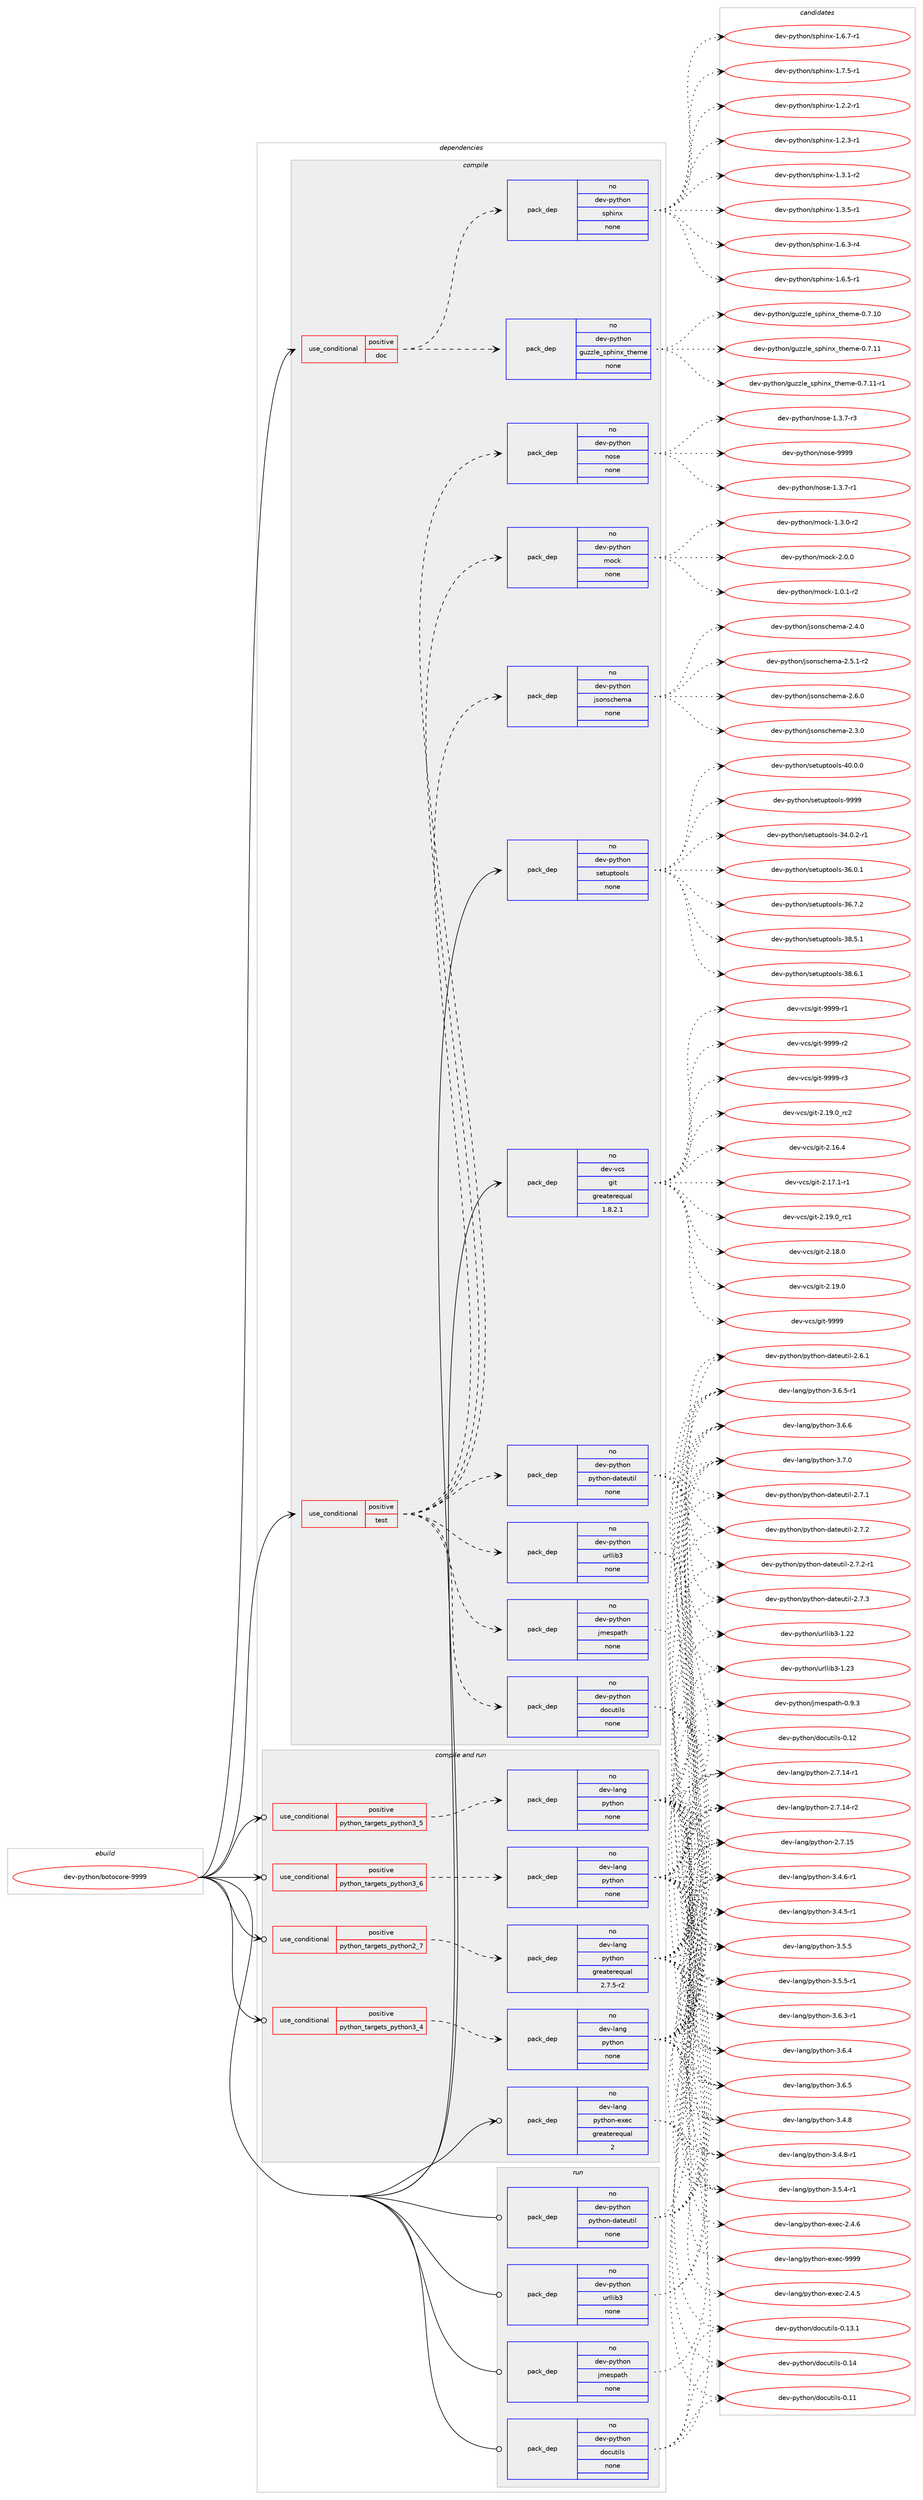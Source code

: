 digraph prolog {

# *************
# Graph options
# *************

newrank=true;
concentrate=true;
compound=true;
graph [rankdir=LR,fontname=Helvetica,fontsize=10,ranksep=1.5];#, ranksep=2.5, nodesep=0.2];
edge  [arrowhead=vee];
node  [fontname=Helvetica,fontsize=10];

# **********
# The ebuild
# **********

subgraph cluster_leftcol {
color=gray;
rank=same;
label=<<i>ebuild</i>>;
id [label="dev-python/botocore-9999", color=red, width=4, href="../dev-python/botocore-9999.svg"];
}

# ****************
# The dependencies
# ****************

subgraph cluster_midcol {
color=gray;
label=<<i>dependencies</i>>;
subgraph cluster_compile {
fillcolor="#eeeeee";
style=filled;
label=<<i>compile</i>>;
subgraph cond1097 {
dependency3742 [label=<<TABLE BORDER="0" CELLBORDER="1" CELLSPACING="0" CELLPADDING="4"><TR><TD ROWSPAN="3" CELLPADDING="10">use_conditional</TD></TR><TR><TD>positive</TD></TR><TR><TD>doc</TD></TR></TABLE>>, shape=none, color=red];
subgraph pack2547 {
dependency3743 [label=<<TABLE BORDER="0" CELLBORDER="1" CELLSPACING="0" CELLPADDING="4" WIDTH="220"><TR><TD ROWSPAN="6" CELLPADDING="30">pack_dep</TD></TR><TR><TD WIDTH="110">no</TD></TR><TR><TD>dev-python</TD></TR><TR><TD>guzzle_sphinx_theme</TD></TR><TR><TD>none</TD></TR><TR><TD></TD></TR></TABLE>>, shape=none, color=blue];
}
dependency3742:e -> dependency3743:w [weight=20,style="dashed",arrowhead="vee"];
subgraph pack2548 {
dependency3744 [label=<<TABLE BORDER="0" CELLBORDER="1" CELLSPACING="0" CELLPADDING="4" WIDTH="220"><TR><TD ROWSPAN="6" CELLPADDING="30">pack_dep</TD></TR><TR><TD WIDTH="110">no</TD></TR><TR><TD>dev-python</TD></TR><TR><TD>sphinx</TD></TR><TR><TD>none</TD></TR><TR><TD></TD></TR></TABLE>>, shape=none, color=blue];
}
dependency3742:e -> dependency3744:w [weight=20,style="dashed",arrowhead="vee"];
}
id:e -> dependency3742:w [weight=20,style="solid",arrowhead="vee"];
subgraph cond1098 {
dependency3745 [label=<<TABLE BORDER="0" CELLBORDER="1" CELLSPACING="0" CELLPADDING="4"><TR><TD ROWSPAN="3" CELLPADDING="10">use_conditional</TD></TR><TR><TD>positive</TD></TR><TR><TD>test</TD></TR></TABLE>>, shape=none, color=red];
subgraph pack2549 {
dependency3746 [label=<<TABLE BORDER="0" CELLBORDER="1" CELLSPACING="0" CELLPADDING="4" WIDTH="220"><TR><TD ROWSPAN="6" CELLPADDING="30">pack_dep</TD></TR><TR><TD WIDTH="110">no</TD></TR><TR><TD>dev-python</TD></TR><TR><TD>docutils</TD></TR><TR><TD>none</TD></TR><TR><TD></TD></TR></TABLE>>, shape=none, color=blue];
}
dependency3745:e -> dependency3746:w [weight=20,style="dashed",arrowhead="vee"];
subgraph pack2550 {
dependency3747 [label=<<TABLE BORDER="0" CELLBORDER="1" CELLSPACING="0" CELLPADDING="4" WIDTH="220"><TR><TD ROWSPAN="6" CELLPADDING="30">pack_dep</TD></TR><TR><TD WIDTH="110">no</TD></TR><TR><TD>dev-python</TD></TR><TR><TD>jmespath</TD></TR><TR><TD>none</TD></TR><TR><TD></TD></TR></TABLE>>, shape=none, color=blue];
}
dependency3745:e -> dependency3747:w [weight=20,style="dashed",arrowhead="vee"];
subgraph pack2551 {
dependency3748 [label=<<TABLE BORDER="0" CELLBORDER="1" CELLSPACING="0" CELLPADDING="4" WIDTH="220"><TR><TD ROWSPAN="6" CELLPADDING="30">pack_dep</TD></TR><TR><TD WIDTH="110">no</TD></TR><TR><TD>dev-python</TD></TR><TR><TD>python-dateutil</TD></TR><TR><TD>none</TD></TR><TR><TD></TD></TR></TABLE>>, shape=none, color=blue];
}
dependency3745:e -> dependency3748:w [weight=20,style="dashed",arrowhead="vee"];
subgraph pack2552 {
dependency3749 [label=<<TABLE BORDER="0" CELLBORDER="1" CELLSPACING="0" CELLPADDING="4" WIDTH="220"><TR><TD ROWSPAN="6" CELLPADDING="30">pack_dep</TD></TR><TR><TD WIDTH="110">no</TD></TR><TR><TD>dev-python</TD></TR><TR><TD>urllib3</TD></TR><TR><TD>none</TD></TR><TR><TD></TD></TR></TABLE>>, shape=none, color=blue];
}
dependency3745:e -> dependency3749:w [weight=20,style="dashed",arrowhead="vee"];
subgraph pack2553 {
dependency3750 [label=<<TABLE BORDER="0" CELLBORDER="1" CELLSPACING="0" CELLPADDING="4" WIDTH="220"><TR><TD ROWSPAN="6" CELLPADDING="30">pack_dep</TD></TR><TR><TD WIDTH="110">no</TD></TR><TR><TD>dev-python</TD></TR><TR><TD>mock</TD></TR><TR><TD>none</TD></TR><TR><TD></TD></TR></TABLE>>, shape=none, color=blue];
}
dependency3745:e -> dependency3750:w [weight=20,style="dashed",arrowhead="vee"];
subgraph pack2554 {
dependency3751 [label=<<TABLE BORDER="0" CELLBORDER="1" CELLSPACING="0" CELLPADDING="4" WIDTH="220"><TR><TD ROWSPAN="6" CELLPADDING="30">pack_dep</TD></TR><TR><TD WIDTH="110">no</TD></TR><TR><TD>dev-python</TD></TR><TR><TD>nose</TD></TR><TR><TD>none</TD></TR><TR><TD></TD></TR></TABLE>>, shape=none, color=blue];
}
dependency3745:e -> dependency3751:w [weight=20,style="dashed",arrowhead="vee"];
subgraph pack2555 {
dependency3752 [label=<<TABLE BORDER="0" CELLBORDER="1" CELLSPACING="0" CELLPADDING="4" WIDTH="220"><TR><TD ROWSPAN="6" CELLPADDING="30">pack_dep</TD></TR><TR><TD WIDTH="110">no</TD></TR><TR><TD>dev-python</TD></TR><TR><TD>jsonschema</TD></TR><TR><TD>none</TD></TR><TR><TD></TD></TR></TABLE>>, shape=none, color=blue];
}
dependency3745:e -> dependency3752:w [weight=20,style="dashed",arrowhead="vee"];
}
id:e -> dependency3745:w [weight=20,style="solid",arrowhead="vee"];
subgraph pack2556 {
dependency3753 [label=<<TABLE BORDER="0" CELLBORDER="1" CELLSPACING="0" CELLPADDING="4" WIDTH="220"><TR><TD ROWSPAN="6" CELLPADDING="30">pack_dep</TD></TR><TR><TD WIDTH="110">no</TD></TR><TR><TD>dev-python</TD></TR><TR><TD>setuptools</TD></TR><TR><TD>none</TD></TR><TR><TD></TD></TR></TABLE>>, shape=none, color=blue];
}
id:e -> dependency3753:w [weight=20,style="solid",arrowhead="vee"];
subgraph pack2557 {
dependency3754 [label=<<TABLE BORDER="0" CELLBORDER="1" CELLSPACING="0" CELLPADDING="4" WIDTH="220"><TR><TD ROWSPAN="6" CELLPADDING="30">pack_dep</TD></TR><TR><TD WIDTH="110">no</TD></TR><TR><TD>dev-vcs</TD></TR><TR><TD>git</TD></TR><TR><TD>greaterequal</TD></TR><TR><TD>1.8.2.1</TD></TR></TABLE>>, shape=none, color=blue];
}
id:e -> dependency3754:w [weight=20,style="solid",arrowhead="vee"];
}
subgraph cluster_compileandrun {
fillcolor="#eeeeee";
style=filled;
label=<<i>compile and run</i>>;
subgraph cond1099 {
dependency3755 [label=<<TABLE BORDER="0" CELLBORDER="1" CELLSPACING="0" CELLPADDING="4"><TR><TD ROWSPAN="3" CELLPADDING="10">use_conditional</TD></TR><TR><TD>positive</TD></TR><TR><TD>python_targets_python2_7</TD></TR></TABLE>>, shape=none, color=red];
subgraph pack2558 {
dependency3756 [label=<<TABLE BORDER="0" CELLBORDER="1" CELLSPACING="0" CELLPADDING="4" WIDTH="220"><TR><TD ROWSPAN="6" CELLPADDING="30">pack_dep</TD></TR><TR><TD WIDTH="110">no</TD></TR><TR><TD>dev-lang</TD></TR><TR><TD>python</TD></TR><TR><TD>greaterequal</TD></TR><TR><TD>2.7.5-r2</TD></TR></TABLE>>, shape=none, color=blue];
}
dependency3755:e -> dependency3756:w [weight=20,style="dashed",arrowhead="vee"];
}
id:e -> dependency3755:w [weight=20,style="solid",arrowhead="odotvee"];
subgraph cond1100 {
dependency3757 [label=<<TABLE BORDER="0" CELLBORDER="1" CELLSPACING="0" CELLPADDING="4"><TR><TD ROWSPAN="3" CELLPADDING="10">use_conditional</TD></TR><TR><TD>positive</TD></TR><TR><TD>python_targets_python3_4</TD></TR></TABLE>>, shape=none, color=red];
subgraph pack2559 {
dependency3758 [label=<<TABLE BORDER="0" CELLBORDER="1" CELLSPACING="0" CELLPADDING="4" WIDTH="220"><TR><TD ROWSPAN="6" CELLPADDING="30">pack_dep</TD></TR><TR><TD WIDTH="110">no</TD></TR><TR><TD>dev-lang</TD></TR><TR><TD>python</TD></TR><TR><TD>none</TD></TR><TR><TD></TD></TR></TABLE>>, shape=none, color=blue];
}
dependency3757:e -> dependency3758:w [weight=20,style="dashed",arrowhead="vee"];
}
id:e -> dependency3757:w [weight=20,style="solid",arrowhead="odotvee"];
subgraph cond1101 {
dependency3759 [label=<<TABLE BORDER="0" CELLBORDER="1" CELLSPACING="0" CELLPADDING="4"><TR><TD ROWSPAN="3" CELLPADDING="10">use_conditional</TD></TR><TR><TD>positive</TD></TR><TR><TD>python_targets_python3_5</TD></TR></TABLE>>, shape=none, color=red];
subgraph pack2560 {
dependency3760 [label=<<TABLE BORDER="0" CELLBORDER="1" CELLSPACING="0" CELLPADDING="4" WIDTH="220"><TR><TD ROWSPAN="6" CELLPADDING="30">pack_dep</TD></TR><TR><TD WIDTH="110">no</TD></TR><TR><TD>dev-lang</TD></TR><TR><TD>python</TD></TR><TR><TD>none</TD></TR><TR><TD></TD></TR></TABLE>>, shape=none, color=blue];
}
dependency3759:e -> dependency3760:w [weight=20,style="dashed",arrowhead="vee"];
}
id:e -> dependency3759:w [weight=20,style="solid",arrowhead="odotvee"];
subgraph cond1102 {
dependency3761 [label=<<TABLE BORDER="0" CELLBORDER="1" CELLSPACING="0" CELLPADDING="4"><TR><TD ROWSPAN="3" CELLPADDING="10">use_conditional</TD></TR><TR><TD>positive</TD></TR><TR><TD>python_targets_python3_6</TD></TR></TABLE>>, shape=none, color=red];
subgraph pack2561 {
dependency3762 [label=<<TABLE BORDER="0" CELLBORDER="1" CELLSPACING="0" CELLPADDING="4" WIDTH="220"><TR><TD ROWSPAN="6" CELLPADDING="30">pack_dep</TD></TR><TR><TD WIDTH="110">no</TD></TR><TR><TD>dev-lang</TD></TR><TR><TD>python</TD></TR><TR><TD>none</TD></TR><TR><TD></TD></TR></TABLE>>, shape=none, color=blue];
}
dependency3761:e -> dependency3762:w [weight=20,style="dashed",arrowhead="vee"];
}
id:e -> dependency3761:w [weight=20,style="solid",arrowhead="odotvee"];
subgraph pack2562 {
dependency3763 [label=<<TABLE BORDER="0" CELLBORDER="1" CELLSPACING="0" CELLPADDING="4" WIDTH="220"><TR><TD ROWSPAN="6" CELLPADDING="30">pack_dep</TD></TR><TR><TD WIDTH="110">no</TD></TR><TR><TD>dev-lang</TD></TR><TR><TD>python-exec</TD></TR><TR><TD>greaterequal</TD></TR><TR><TD>2</TD></TR></TABLE>>, shape=none, color=blue];
}
id:e -> dependency3763:w [weight=20,style="solid",arrowhead="odotvee"];
}
subgraph cluster_run {
fillcolor="#eeeeee";
style=filled;
label=<<i>run</i>>;
subgraph pack2563 {
dependency3764 [label=<<TABLE BORDER="0" CELLBORDER="1" CELLSPACING="0" CELLPADDING="4" WIDTH="220"><TR><TD ROWSPAN="6" CELLPADDING="30">pack_dep</TD></TR><TR><TD WIDTH="110">no</TD></TR><TR><TD>dev-python</TD></TR><TR><TD>docutils</TD></TR><TR><TD>none</TD></TR><TR><TD></TD></TR></TABLE>>, shape=none, color=blue];
}
id:e -> dependency3764:w [weight=20,style="solid",arrowhead="odot"];
subgraph pack2564 {
dependency3765 [label=<<TABLE BORDER="0" CELLBORDER="1" CELLSPACING="0" CELLPADDING="4" WIDTH="220"><TR><TD ROWSPAN="6" CELLPADDING="30">pack_dep</TD></TR><TR><TD WIDTH="110">no</TD></TR><TR><TD>dev-python</TD></TR><TR><TD>jmespath</TD></TR><TR><TD>none</TD></TR><TR><TD></TD></TR></TABLE>>, shape=none, color=blue];
}
id:e -> dependency3765:w [weight=20,style="solid",arrowhead="odot"];
subgraph pack2565 {
dependency3766 [label=<<TABLE BORDER="0" CELLBORDER="1" CELLSPACING="0" CELLPADDING="4" WIDTH="220"><TR><TD ROWSPAN="6" CELLPADDING="30">pack_dep</TD></TR><TR><TD WIDTH="110">no</TD></TR><TR><TD>dev-python</TD></TR><TR><TD>python-dateutil</TD></TR><TR><TD>none</TD></TR><TR><TD></TD></TR></TABLE>>, shape=none, color=blue];
}
id:e -> dependency3766:w [weight=20,style="solid",arrowhead="odot"];
subgraph pack2566 {
dependency3767 [label=<<TABLE BORDER="0" CELLBORDER="1" CELLSPACING="0" CELLPADDING="4" WIDTH="220"><TR><TD ROWSPAN="6" CELLPADDING="30">pack_dep</TD></TR><TR><TD WIDTH="110">no</TD></TR><TR><TD>dev-python</TD></TR><TR><TD>urllib3</TD></TR><TR><TD>none</TD></TR><TR><TD></TD></TR></TABLE>>, shape=none, color=blue];
}
id:e -> dependency3767:w [weight=20,style="solid",arrowhead="odot"];
}
}

# **************
# The candidates
# **************

subgraph cluster_choices {
rank=same;
color=gray;
label=<<i>candidates</i>>;

subgraph choice2547 {
color=black;
nodesep=1;
choice1001011184511212111610411111047103117122122108101951151121041051101209511610410110910145484655464948 [label="dev-python/guzzle_sphinx_theme-0.7.10", color=red, width=4,href="../dev-python/guzzle_sphinx_theme-0.7.10.svg"];
choice1001011184511212111610411111047103117122122108101951151121041051101209511610410110910145484655464949 [label="dev-python/guzzle_sphinx_theme-0.7.11", color=red, width=4,href="../dev-python/guzzle_sphinx_theme-0.7.11.svg"];
choice10010111845112121116104111110471031171221221081019511511210410511012095116104101109101454846554649494511449 [label="dev-python/guzzle_sphinx_theme-0.7.11-r1", color=red, width=4,href="../dev-python/guzzle_sphinx_theme-0.7.11-r1.svg"];
dependency3743:e -> choice1001011184511212111610411111047103117122122108101951151121041051101209511610410110910145484655464948:w [style=dotted,weight="100"];
dependency3743:e -> choice1001011184511212111610411111047103117122122108101951151121041051101209511610410110910145484655464949:w [style=dotted,weight="100"];
dependency3743:e -> choice10010111845112121116104111110471031171221221081019511511210410511012095116104101109101454846554649494511449:w [style=dotted,weight="100"];
}
subgraph choice2548 {
color=black;
nodesep=1;
choice10010111845112121116104111110471151121041051101204549465046504511449 [label="dev-python/sphinx-1.2.2-r1", color=red, width=4,href="../dev-python/sphinx-1.2.2-r1.svg"];
choice10010111845112121116104111110471151121041051101204549465046514511449 [label="dev-python/sphinx-1.2.3-r1", color=red, width=4,href="../dev-python/sphinx-1.2.3-r1.svg"];
choice10010111845112121116104111110471151121041051101204549465146494511450 [label="dev-python/sphinx-1.3.1-r2", color=red, width=4,href="../dev-python/sphinx-1.3.1-r2.svg"];
choice10010111845112121116104111110471151121041051101204549465146534511449 [label="dev-python/sphinx-1.3.5-r1", color=red, width=4,href="../dev-python/sphinx-1.3.5-r1.svg"];
choice10010111845112121116104111110471151121041051101204549465446514511452 [label="dev-python/sphinx-1.6.3-r4", color=red, width=4,href="../dev-python/sphinx-1.6.3-r4.svg"];
choice10010111845112121116104111110471151121041051101204549465446534511449 [label="dev-python/sphinx-1.6.5-r1", color=red, width=4,href="../dev-python/sphinx-1.6.5-r1.svg"];
choice10010111845112121116104111110471151121041051101204549465446554511449 [label="dev-python/sphinx-1.6.7-r1", color=red, width=4,href="../dev-python/sphinx-1.6.7-r1.svg"];
choice10010111845112121116104111110471151121041051101204549465546534511449 [label="dev-python/sphinx-1.7.5-r1", color=red, width=4,href="../dev-python/sphinx-1.7.5-r1.svg"];
dependency3744:e -> choice10010111845112121116104111110471151121041051101204549465046504511449:w [style=dotted,weight="100"];
dependency3744:e -> choice10010111845112121116104111110471151121041051101204549465046514511449:w [style=dotted,weight="100"];
dependency3744:e -> choice10010111845112121116104111110471151121041051101204549465146494511450:w [style=dotted,weight="100"];
dependency3744:e -> choice10010111845112121116104111110471151121041051101204549465146534511449:w [style=dotted,weight="100"];
dependency3744:e -> choice10010111845112121116104111110471151121041051101204549465446514511452:w [style=dotted,weight="100"];
dependency3744:e -> choice10010111845112121116104111110471151121041051101204549465446534511449:w [style=dotted,weight="100"];
dependency3744:e -> choice10010111845112121116104111110471151121041051101204549465446554511449:w [style=dotted,weight="100"];
dependency3744:e -> choice10010111845112121116104111110471151121041051101204549465546534511449:w [style=dotted,weight="100"];
}
subgraph choice2549 {
color=black;
nodesep=1;
choice1001011184511212111610411111047100111991171161051081154548464949 [label="dev-python/docutils-0.11", color=red, width=4,href="../dev-python/docutils-0.11.svg"];
choice1001011184511212111610411111047100111991171161051081154548464950 [label="dev-python/docutils-0.12", color=red, width=4,href="../dev-python/docutils-0.12.svg"];
choice10010111845112121116104111110471001119911711610510811545484649514649 [label="dev-python/docutils-0.13.1", color=red, width=4,href="../dev-python/docutils-0.13.1.svg"];
choice1001011184511212111610411111047100111991171161051081154548464952 [label="dev-python/docutils-0.14", color=red, width=4,href="../dev-python/docutils-0.14.svg"];
dependency3746:e -> choice1001011184511212111610411111047100111991171161051081154548464949:w [style=dotted,weight="100"];
dependency3746:e -> choice1001011184511212111610411111047100111991171161051081154548464950:w [style=dotted,weight="100"];
dependency3746:e -> choice10010111845112121116104111110471001119911711610510811545484649514649:w [style=dotted,weight="100"];
dependency3746:e -> choice1001011184511212111610411111047100111991171161051081154548464952:w [style=dotted,weight="100"];
}
subgraph choice2550 {
color=black;
nodesep=1;
choice100101118451121211161041111104710610910111511297116104454846574651 [label="dev-python/jmespath-0.9.3", color=red, width=4,href="../dev-python/jmespath-0.9.3.svg"];
dependency3747:e -> choice100101118451121211161041111104710610910111511297116104454846574651:w [style=dotted,weight="100"];
}
subgraph choice2551 {
color=black;
nodesep=1;
choice10010111845112121116104111110471121211161041111104510097116101117116105108455046544649 [label="dev-python/python-dateutil-2.6.1", color=red, width=4,href="../dev-python/python-dateutil-2.6.1.svg"];
choice10010111845112121116104111110471121211161041111104510097116101117116105108455046554649 [label="dev-python/python-dateutil-2.7.1", color=red, width=4,href="../dev-python/python-dateutil-2.7.1.svg"];
choice10010111845112121116104111110471121211161041111104510097116101117116105108455046554650 [label="dev-python/python-dateutil-2.7.2", color=red, width=4,href="../dev-python/python-dateutil-2.7.2.svg"];
choice100101118451121211161041111104711212111610411111045100971161011171161051084550465546504511449 [label="dev-python/python-dateutil-2.7.2-r1", color=red, width=4,href="../dev-python/python-dateutil-2.7.2-r1.svg"];
choice10010111845112121116104111110471121211161041111104510097116101117116105108455046554651 [label="dev-python/python-dateutil-2.7.3", color=red, width=4,href="../dev-python/python-dateutil-2.7.3.svg"];
dependency3748:e -> choice10010111845112121116104111110471121211161041111104510097116101117116105108455046544649:w [style=dotted,weight="100"];
dependency3748:e -> choice10010111845112121116104111110471121211161041111104510097116101117116105108455046554649:w [style=dotted,weight="100"];
dependency3748:e -> choice10010111845112121116104111110471121211161041111104510097116101117116105108455046554650:w [style=dotted,weight="100"];
dependency3748:e -> choice100101118451121211161041111104711212111610411111045100971161011171161051084550465546504511449:w [style=dotted,weight="100"];
dependency3748:e -> choice10010111845112121116104111110471121211161041111104510097116101117116105108455046554651:w [style=dotted,weight="100"];
}
subgraph choice2552 {
color=black;
nodesep=1;
choice100101118451121211161041111104711711410810810598514549465050 [label="dev-python/urllib3-1.22", color=red, width=4,href="../dev-python/urllib3-1.22.svg"];
choice100101118451121211161041111104711711410810810598514549465051 [label="dev-python/urllib3-1.23", color=red, width=4,href="../dev-python/urllib3-1.23.svg"];
dependency3749:e -> choice100101118451121211161041111104711711410810810598514549465050:w [style=dotted,weight="100"];
dependency3749:e -> choice100101118451121211161041111104711711410810810598514549465051:w [style=dotted,weight="100"];
}
subgraph choice2553 {
color=black;
nodesep=1;
choice1001011184511212111610411111047109111991074549464846494511450 [label="dev-python/mock-1.0.1-r2", color=red, width=4,href="../dev-python/mock-1.0.1-r2.svg"];
choice1001011184511212111610411111047109111991074549465146484511450 [label="dev-python/mock-1.3.0-r2", color=red, width=4,href="../dev-python/mock-1.3.0-r2.svg"];
choice100101118451121211161041111104710911199107455046484648 [label="dev-python/mock-2.0.0", color=red, width=4,href="../dev-python/mock-2.0.0.svg"];
dependency3750:e -> choice1001011184511212111610411111047109111991074549464846494511450:w [style=dotted,weight="100"];
dependency3750:e -> choice1001011184511212111610411111047109111991074549465146484511450:w [style=dotted,weight="100"];
dependency3750:e -> choice100101118451121211161041111104710911199107455046484648:w [style=dotted,weight="100"];
}
subgraph choice2554 {
color=black;
nodesep=1;
choice10010111845112121116104111110471101111151014549465146554511449 [label="dev-python/nose-1.3.7-r1", color=red, width=4,href="../dev-python/nose-1.3.7-r1.svg"];
choice10010111845112121116104111110471101111151014549465146554511451 [label="dev-python/nose-1.3.7-r3", color=red, width=4,href="../dev-python/nose-1.3.7-r3.svg"];
choice10010111845112121116104111110471101111151014557575757 [label="dev-python/nose-9999", color=red, width=4,href="../dev-python/nose-9999.svg"];
dependency3751:e -> choice10010111845112121116104111110471101111151014549465146554511449:w [style=dotted,weight="100"];
dependency3751:e -> choice10010111845112121116104111110471101111151014549465146554511451:w [style=dotted,weight="100"];
dependency3751:e -> choice10010111845112121116104111110471101111151014557575757:w [style=dotted,weight="100"];
}
subgraph choice2555 {
color=black;
nodesep=1;
choice10010111845112121116104111110471061151111101159910410110997455046514648 [label="dev-python/jsonschema-2.3.0", color=red, width=4,href="../dev-python/jsonschema-2.3.0.svg"];
choice10010111845112121116104111110471061151111101159910410110997455046524648 [label="dev-python/jsonschema-2.4.0", color=red, width=4,href="../dev-python/jsonschema-2.4.0.svg"];
choice100101118451121211161041111104710611511111011599104101109974550465346494511450 [label="dev-python/jsonschema-2.5.1-r2", color=red, width=4,href="../dev-python/jsonschema-2.5.1-r2.svg"];
choice10010111845112121116104111110471061151111101159910410110997455046544648 [label="dev-python/jsonschema-2.6.0", color=red, width=4,href="../dev-python/jsonschema-2.6.0.svg"];
dependency3752:e -> choice10010111845112121116104111110471061151111101159910410110997455046514648:w [style=dotted,weight="100"];
dependency3752:e -> choice10010111845112121116104111110471061151111101159910410110997455046524648:w [style=dotted,weight="100"];
dependency3752:e -> choice100101118451121211161041111104710611511111011599104101109974550465346494511450:w [style=dotted,weight="100"];
dependency3752:e -> choice10010111845112121116104111110471061151111101159910410110997455046544648:w [style=dotted,weight="100"];
}
subgraph choice2556 {
color=black;
nodesep=1;
choice1001011184511212111610411111047115101116117112116111111108115455152464846504511449 [label="dev-python/setuptools-34.0.2-r1", color=red, width=4,href="../dev-python/setuptools-34.0.2-r1.svg"];
choice100101118451121211161041111104711510111611711211611111110811545515446484649 [label="dev-python/setuptools-36.0.1", color=red, width=4,href="../dev-python/setuptools-36.0.1.svg"];
choice100101118451121211161041111104711510111611711211611111110811545515446554650 [label="dev-python/setuptools-36.7.2", color=red, width=4,href="../dev-python/setuptools-36.7.2.svg"];
choice100101118451121211161041111104711510111611711211611111110811545515646534649 [label="dev-python/setuptools-38.5.1", color=red, width=4,href="../dev-python/setuptools-38.5.1.svg"];
choice100101118451121211161041111104711510111611711211611111110811545515646544649 [label="dev-python/setuptools-38.6.1", color=red, width=4,href="../dev-python/setuptools-38.6.1.svg"];
choice100101118451121211161041111104711510111611711211611111110811545524846484648 [label="dev-python/setuptools-40.0.0", color=red, width=4,href="../dev-python/setuptools-40.0.0.svg"];
choice10010111845112121116104111110471151011161171121161111111081154557575757 [label="dev-python/setuptools-9999", color=red, width=4,href="../dev-python/setuptools-9999.svg"];
dependency3753:e -> choice1001011184511212111610411111047115101116117112116111111108115455152464846504511449:w [style=dotted,weight="100"];
dependency3753:e -> choice100101118451121211161041111104711510111611711211611111110811545515446484649:w [style=dotted,weight="100"];
dependency3753:e -> choice100101118451121211161041111104711510111611711211611111110811545515446554650:w [style=dotted,weight="100"];
dependency3753:e -> choice100101118451121211161041111104711510111611711211611111110811545515646534649:w [style=dotted,weight="100"];
dependency3753:e -> choice100101118451121211161041111104711510111611711211611111110811545515646544649:w [style=dotted,weight="100"];
dependency3753:e -> choice100101118451121211161041111104711510111611711211611111110811545524846484648:w [style=dotted,weight="100"];
dependency3753:e -> choice10010111845112121116104111110471151011161171121161111111081154557575757:w [style=dotted,weight="100"];
}
subgraph choice2557 {
color=black;
nodesep=1;
choice100101118451189911547103105116455046495546494511449 [label="dev-vcs/git-2.17.1-r1", color=red, width=4,href="../dev-vcs/git-2.17.1-r1.svg"];
choice10010111845118991154710310511645504649574648951149949 [label="dev-vcs/git-2.19.0_rc1", color=red, width=4,href="../dev-vcs/git-2.19.0_rc1.svg"];
choice10010111845118991154710310511645504649574648951149950 [label="dev-vcs/git-2.19.0_rc2", color=red, width=4,href="../dev-vcs/git-2.19.0_rc2.svg"];
choice10010111845118991154710310511645504649544652 [label="dev-vcs/git-2.16.4", color=red, width=4,href="../dev-vcs/git-2.16.4.svg"];
choice10010111845118991154710310511645504649564648 [label="dev-vcs/git-2.18.0", color=red, width=4,href="../dev-vcs/git-2.18.0.svg"];
choice10010111845118991154710310511645504649574648 [label="dev-vcs/git-2.19.0", color=red, width=4,href="../dev-vcs/git-2.19.0.svg"];
choice1001011184511899115471031051164557575757 [label="dev-vcs/git-9999", color=red, width=4,href="../dev-vcs/git-9999.svg"];
choice10010111845118991154710310511645575757574511449 [label="dev-vcs/git-9999-r1", color=red, width=4,href="../dev-vcs/git-9999-r1.svg"];
choice10010111845118991154710310511645575757574511450 [label="dev-vcs/git-9999-r2", color=red, width=4,href="../dev-vcs/git-9999-r2.svg"];
choice10010111845118991154710310511645575757574511451 [label="dev-vcs/git-9999-r3", color=red, width=4,href="../dev-vcs/git-9999-r3.svg"];
dependency3754:e -> choice100101118451189911547103105116455046495546494511449:w [style=dotted,weight="100"];
dependency3754:e -> choice10010111845118991154710310511645504649574648951149949:w [style=dotted,weight="100"];
dependency3754:e -> choice10010111845118991154710310511645504649574648951149950:w [style=dotted,weight="100"];
dependency3754:e -> choice10010111845118991154710310511645504649544652:w [style=dotted,weight="100"];
dependency3754:e -> choice10010111845118991154710310511645504649564648:w [style=dotted,weight="100"];
dependency3754:e -> choice10010111845118991154710310511645504649574648:w [style=dotted,weight="100"];
dependency3754:e -> choice1001011184511899115471031051164557575757:w [style=dotted,weight="100"];
dependency3754:e -> choice10010111845118991154710310511645575757574511449:w [style=dotted,weight="100"];
dependency3754:e -> choice10010111845118991154710310511645575757574511450:w [style=dotted,weight="100"];
dependency3754:e -> choice10010111845118991154710310511645575757574511451:w [style=dotted,weight="100"];
}
subgraph choice2558 {
color=black;
nodesep=1;
choice100101118451089711010347112121116104111110455046554649524511449 [label="dev-lang/python-2.7.14-r1", color=red, width=4,href="../dev-lang/python-2.7.14-r1.svg"];
choice100101118451089711010347112121116104111110455046554649524511450 [label="dev-lang/python-2.7.14-r2", color=red, width=4,href="../dev-lang/python-2.7.14-r2.svg"];
choice10010111845108971101034711212111610411111045504655464953 [label="dev-lang/python-2.7.15", color=red, width=4,href="../dev-lang/python-2.7.15.svg"];
choice1001011184510897110103471121211161041111104551465246534511449 [label="dev-lang/python-3.4.5-r1", color=red, width=4,href="../dev-lang/python-3.4.5-r1.svg"];
choice1001011184510897110103471121211161041111104551465246544511449 [label="dev-lang/python-3.4.6-r1", color=red, width=4,href="../dev-lang/python-3.4.6-r1.svg"];
choice100101118451089711010347112121116104111110455146524656 [label="dev-lang/python-3.4.8", color=red, width=4,href="../dev-lang/python-3.4.8.svg"];
choice1001011184510897110103471121211161041111104551465246564511449 [label="dev-lang/python-3.4.8-r1", color=red, width=4,href="../dev-lang/python-3.4.8-r1.svg"];
choice1001011184510897110103471121211161041111104551465346524511449 [label="dev-lang/python-3.5.4-r1", color=red, width=4,href="../dev-lang/python-3.5.4-r1.svg"];
choice100101118451089711010347112121116104111110455146534653 [label="dev-lang/python-3.5.5", color=red, width=4,href="../dev-lang/python-3.5.5.svg"];
choice1001011184510897110103471121211161041111104551465346534511449 [label="dev-lang/python-3.5.5-r1", color=red, width=4,href="../dev-lang/python-3.5.5-r1.svg"];
choice1001011184510897110103471121211161041111104551465446514511449 [label="dev-lang/python-3.6.3-r1", color=red, width=4,href="../dev-lang/python-3.6.3-r1.svg"];
choice100101118451089711010347112121116104111110455146544652 [label="dev-lang/python-3.6.4", color=red, width=4,href="../dev-lang/python-3.6.4.svg"];
choice100101118451089711010347112121116104111110455146544653 [label="dev-lang/python-3.6.5", color=red, width=4,href="../dev-lang/python-3.6.5.svg"];
choice1001011184510897110103471121211161041111104551465446534511449 [label="dev-lang/python-3.6.5-r1", color=red, width=4,href="../dev-lang/python-3.6.5-r1.svg"];
choice100101118451089711010347112121116104111110455146544654 [label="dev-lang/python-3.6.6", color=red, width=4,href="../dev-lang/python-3.6.6.svg"];
choice100101118451089711010347112121116104111110455146554648 [label="dev-lang/python-3.7.0", color=red, width=4,href="../dev-lang/python-3.7.0.svg"];
dependency3756:e -> choice100101118451089711010347112121116104111110455046554649524511449:w [style=dotted,weight="100"];
dependency3756:e -> choice100101118451089711010347112121116104111110455046554649524511450:w [style=dotted,weight="100"];
dependency3756:e -> choice10010111845108971101034711212111610411111045504655464953:w [style=dotted,weight="100"];
dependency3756:e -> choice1001011184510897110103471121211161041111104551465246534511449:w [style=dotted,weight="100"];
dependency3756:e -> choice1001011184510897110103471121211161041111104551465246544511449:w [style=dotted,weight="100"];
dependency3756:e -> choice100101118451089711010347112121116104111110455146524656:w [style=dotted,weight="100"];
dependency3756:e -> choice1001011184510897110103471121211161041111104551465246564511449:w [style=dotted,weight="100"];
dependency3756:e -> choice1001011184510897110103471121211161041111104551465346524511449:w [style=dotted,weight="100"];
dependency3756:e -> choice100101118451089711010347112121116104111110455146534653:w [style=dotted,weight="100"];
dependency3756:e -> choice1001011184510897110103471121211161041111104551465346534511449:w [style=dotted,weight="100"];
dependency3756:e -> choice1001011184510897110103471121211161041111104551465446514511449:w [style=dotted,weight="100"];
dependency3756:e -> choice100101118451089711010347112121116104111110455146544652:w [style=dotted,weight="100"];
dependency3756:e -> choice100101118451089711010347112121116104111110455146544653:w [style=dotted,weight="100"];
dependency3756:e -> choice1001011184510897110103471121211161041111104551465446534511449:w [style=dotted,weight="100"];
dependency3756:e -> choice100101118451089711010347112121116104111110455146544654:w [style=dotted,weight="100"];
dependency3756:e -> choice100101118451089711010347112121116104111110455146554648:w [style=dotted,weight="100"];
}
subgraph choice2559 {
color=black;
nodesep=1;
choice100101118451089711010347112121116104111110455046554649524511449 [label="dev-lang/python-2.7.14-r1", color=red, width=4,href="../dev-lang/python-2.7.14-r1.svg"];
choice100101118451089711010347112121116104111110455046554649524511450 [label="dev-lang/python-2.7.14-r2", color=red, width=4,href="../dev-lang/python-2.7.14-r2.svg"];
choice10010111845108971101034711212111610411111045504655464953 [label="dev-lang/python-2.7.15", color=red, width=4,href="../dev-lang/python-2.7.15.svg"];
choice1001011184510897110103471121211161041111104551465246534511449 [label="dev-lang/python-3.4.5-r1", color=red, width=4,href="../dev-lang/python-3.4.5-r1.svg"];
choice1001011184510897110103471121211161041111104551465246544511449 [label="dev-lang/python-3.4.6-r1", color=red, width=4,href="../dev-lang/python-3.4.6-r1.svg"];
choice100101118451089711010347112121116104111110455146524656 [label="dev-lang/python-3.4.8", color=red, width=4,href="../dev-lang/python-3.4.8.svg"];
choice1001011184510897110103471121211161041111104551465246564511449 [label="dev-lang/python-3.4.8-r1", color=red, width=4,href="../dev-lang/python-3.4.8-r1.svg"];
choice1001011184510897110103471121211161041111104551465346524511449 [label="dev-lang/python-3.5.4-r1", color=red, width=4,href="../dev-lang/python-3.5.4-r1.svg"];
choice100101118451089711010347112121116104111110455146534653 [label="dev-lang/python-3.5.5", color=red, width=4,href="../dev-lang/python-3.5.5.svg"];
choice1001011184510897110103471121211161041111104551465346534511449 [label="dev-lang/python-3.5.5-r1", color=red, width=4,href="../dev-lang/python-3.5.5-r1.svg"];
choice1001011184510897110103471121211161041111104551465446514511449 [label="dev-lang/python-3.6.3-r1", color=red, width=4,href="../dev-lang/python-3.6.3-r1.svg"];
choice100101118451089711010347112121116104111110455146544652 [label="dev-lang/python-3.6.4", color=red, width=4,href="../dev-lang/python-3.6.4.svg"];
choice100101118451089711010347112121116104111110455146544653 [label="dev-lang/python-3.6.5", color=red, width=4,href="../dev-lang/python-3.6.5.svg"];
choice1001011184510897110103471121211161041111104551465446534511449 [label="dev-lang/python-3.6.5-r1", color=red, width=4,href="../dev-lang/python-3.6.5-r1.svg"];
choice100101118451089711010347112121116104111110455146544654 [label="dev-lang/python-3.6.6", color=red, width=4,href="../dev-lang/python-3.6.6.svg"];
choice100101118451089711010347112121116104111110455146554648 [label="dev-lang/python-3.7.0", color=red, width=4,href="../dev-lang/python-3.7.0.svg"];
dependency3758:e -> choice100101118451089711010347112121116104111110455046554649524511449:w [style=dotted,weight="100"];
dependency3758:e -> choice100101118451089711010347112121116104111110455046554649524511450:w [style=dotted,weight="100"];
dependency3758:e -> choice10010111845108971101034711212111610411111045504655464953:w [style=dotted,weight="100"];
dependency3758:e -> choice1001011184510897110103471121211161041111104551465246534511449:w [style=dotted,weight="100"];
dependency3758:e -> choice1001011184510897110103471121211161041111104551465246544511449:w [style=dotted,weight="100"];
dependency3758:e -> choice100101118451089711010347112121116104111110455146524656:w [style=dotted,weight="100"];
dependency3758:e -> choice1001011184510897110103471121211161041111104551465246564511449:w [style=dotted,weight="100"];
dependency3758:e -> choice1001011184510897110103471121211161041111104551465346524511449:w [style=dotted,weight="100"];
dependency3758:e -> choice100101118451089711010347112121116104111110455146534653:w [style=dotted,weight="100"];
dependency3758:e -> choice1001011184510897110103471121211161041111104551465346534511449:w [style=dotted,weight="100"];
dependency3758:e -> choice1001011184510897110103471121211161041111104551465446514511449:w [style=dotted,weight="100"];
dependency3758:e -> choice100101118451089711010347112121116104111110455146544652:w [style=dotted,weight="100"];
dependency3758:e -> choice100101118451089711010347112121116104111110455146544653:w [style=dotted,weight="100"];
dependency3758:e -> choice1001011184510897110103471121211161041111104551465446534511449:w [style=dotted,weight="100"];
dependency3758:e -> choice100101118451089711010347112121116104111110455146544654:w [style=dotted,weight="100"];
dependency3758:e -> choice100101118451089711010347112121116104111110455146554648:w [style=dotted,weight="100"];
}
subgraph choice2560 {
color=black;
nodesep=1;
choice100101118451089711010347112121116104111110455046554649524511449 [label="dev-lang/python-2.7.14-r1", color=red, width=4,href="../dev-lang/python-2.7.14-r1.svg"];
choice100101118451089711010347112121116104111110455046554649524511450 [label="dev-lang/python-2.7.14-r2", color=red, width=4,href="../dev-lang/python-2.7.14-r2.svg"];
choice10010111845108971101034711212111610411111045504655464953 [label="dev-lang/python-2.7.15", color=red, width=4,href="../dev-lang/python-2.7.15.svg"];
choice1001011184510897110103471121211161041111104551465246534511449 [label="dev-lang/python-3.4.5-r1", color=red, width=4,href="../dev-lang/python-3.4.5-r1.svg"];
choice1001011184510897110103471121211161041111104551465246544511449 [label="dev-lang/python-3.4.6-r1", color=red, width=4,href="../dev-lang/python-3.4.6-r1.svg"];
choice100101118451089711010347112121116104111110455146524656 [label="dev-lang/python-3.4.8", color=red, width=4,href="../dev-lang/python-3.4.8.svg"];
choice1001011184510897110103471121211161041111104551465246564511449 [label="dev-lang/python-3.4.8-r1", color=red, width=4,href="../dev-lang/python-3.4.8-r1.svg"];
choice1001011184510897110103471121211161041111104551465346524511449 [label="dev-lang/python-3.5.4-r1", color=red, width=4,href="../dev-lang/python-3.5.4-r1.svg"];
choice100101118451089711010347112121116104111110455146534653 [label="dev-lang/python-3.5.5", color=red, width=4,href="../dev-lang/python-3.5.5.svg"];
choice1001011184510897110103471121211161041111104551465346534511449 [label="dev-lang/python-3.5.5-r1", color=red, width=4,href="../dev-lang/python-3.5.5-r1.svg"];
choice1001011184510897110103471121211161041111104551465446514511449 [label="dev-lang/python-3.6.3-r1", color=red, width=4,href="../dev-lang/python-3.6.3-r1.svg"];
choice100101118451089711010347112121116104111110455146544652 [label="dev-lang/python-3.6.4", color=red, width=4,href="../dev-lang/python-3.6.4.svg"];
choice100101118451089711010347112121116104111110455146544653 [label="dev-lang/python-3.6.5", color=red, width=4,href="../dev-lang/python-3.6.5.svg"];
choice1001011184510897110103471121211161041111104551465446534511449 [label="dev-lang/python-3.6.5-r1", color=red, width=4,href="../dev-lang/python-3.6.5-r1.svg"];
choice100101118451089711010347112121116104111110455146544654 [label="dev-lang/python-3.6.6", color=red, width=4,href="../dev-lang/python-3.6.6.svg"];
choice100101118451089711010347112121116104111110455146554648 [label="dev-lang/python-3.7.0", color=red, width=4,href="../dev-lang/python-3.7.0.svg"];
dependency3760:e -> choice100101118451089711010347112121116104111110455046554649524511449:w [style=dotted,weight="100"];
dependency3760:e -> choice100101118451089711010347112121116104111110455046554649524511450:w [style=dotted,weight="100"];
dependency3760:e -> choice10010111845108971101034711212111610411111045504655464953:w [style=dotted,weight="100"];
dependency3760:e -> choice1001011184510897110103471121211161041111104551465246534511449:w [style=dotted,weight="100"];
dependency3760:e -> choice1001011184510897110103471121211161041111104551465246544511449:w [style=dotted,weight="100"];
dependency3760:e -> choice100101118451089711010347112121116104111110455146524656:w [style=dotted,weight="100"];
dependency3760:e -> choice1001011184510897110103471121211161041111104551465246564511449:w [style=dotted,weight="100"];
dependency3760:e -> choice1001011184510897110103471121211161041111104551465346524511449:w [style=dotted,weight="100"];
dependency3760:e -> choice100101118451089711010347112121116104111110455146534653:w [style=dotted,weight="100"];
dependency3760:e -> choice1001011184510897110103471121211161041111104551465346534511449:w [style=dotted,weight="100"];
dependency3760:e -> choice1001011184510897110103471121211161041111104551465446514511449:w [style=dotted,weight="100"];
dependency3760:e -> choice100101118451089711010347112121116104111110455146544652:w [style=dotted,weight="100"];
dependency3760:e -> choice100101118451089711010347112121116104111110455146544653:w [style=dotted,weight="100"];
dependency3760:e -> choice1001011184510897110103471121211161041111104551465446534511449:w [style=dotted,weight="100"];
dependency3760:e -> choice100101118451089711010347112121116104111110455146544654:w [style=dotted,weight="100"];
dependency3760:e -> choice100101118451089711010347112121116104111110455146554648:w [style=dotted,weight="100"];
}
subgraph choice2561 {
color=black;
nodesep=1;
choice100101118451089711010347112121116104111110455046554649524511449 [label="dev-lang/python-2.7.14-r1", color=red, width=4,href="../dev-lang/python-2.7.14-r1.svg"];
choice100101118451089711010347112121116104111110455046554649524511450 [label="dev-lang/python-2.7.14-r2", color=red, width=4,href="../dev-lang/python-2.7.14-r2.svg"];
choice10010111845108971101034711212111610411111045504655464953 [label="dev-lang/python-2.7.15", color=red, width=4,href="../dev-lang/python-2.7.15.svg"];
choice1001011184510897110103471121211161041111104551465246534511449 [label="dev-lang/python-3.4.5-r1", color=red, width=4,href="../dev-lang/python-3.4.5-r1.svg"];
choice1001011184510897110103471121211161041111104551465246544511449 [label="dev-lang/python-3.4.6-r1", color=red, width=4,href="../dev-lang/python-3.4.6-r1.svg"];
choice100101118451089711010347112121116104111110455146524656 [label="dev-lang/python-3.4.8", color=red, width=4,href="../dev-lang/python-3.4.8.svg"];
choice1001011184510897110103471121211161041111104551465246564511449 [label="dev-lang/python-3.4.8-r1", color=red, width=4,href="../dev-lang/python-3.4.8-r1.svg"];
choice1001011184510897110103471121211161041111104551465346524511449 [label="dev-lang/python-3.5.4-r1", color=red, width=4,href="../dev-lang/python-3.5.4-r1.svg"];
choice100101118451089711010347112121116104111110455146534653 [label="dev-lang/python-3.5.5", color=red, width=4,href="../dev-lang/python-3.5.5.svg"];
choice1001011184510897110103471121211161041111104551465346534511449 [label="dev-lang/python-3.5.5-r1", color=red, width=4,href="../dev-lang/python-3.5.5-r1.svg"];
choice1001011184510897110103471121211161041111104551465446514511449 [label="dev-lang/python-3.6.3-r1", color=red, width=4,href="../dev-lang/python-3.6.3-r1.svg"];
choice100101118451089711010347112121116104111110455146544652 [label="dev-lang/python-3.6.4", color=red, width=4,href="../dev-lang/python-3.6.4.svg"];
choice100101118451089711010347112121116104111110455146544653 [label="dev-lang/python-3.6.5", color=red, width=4,href="../dev-lang/python-3.6.5.svg"];
choice1001011184510897110103471121211161041111104551465446534511449 [label="dev-lang/python-3.6.5-r1", color=red, width=4,href="../dev-lang/python-3.6.5-r1.svg"];
choice100101118451089711010347112121116104111110455146544654 [label="dev-lang/python-3.6.6", color=red, width=4,href="../dev-lang/python-3.6.6.svg"];
choice100101118451089711010347112121116104111110455146554648 [label="dev-lang/python-3.7.0", color=red, width=4,href="../dev-lang/python-3.7.0.svg"];
dependency3762:e -> choice100101118451089711010347112121116104111110455046554649524511449:w [style=dotted,weight="100"];
dependency3762:e -> choice100101118451089711010347112121116104111110455046554649524511450:w [style=dotted,weight="100"];
dependency3762:e -> choice10010111845108971101034711212111610411111045504655464953:w [style=dotted,weight="100"];
dependency3762:e -> choice1001011184510897110103471121211161041111104551465246534511449:w [style=dotted,weight="100"];
dependency3762:e -> choice1001011184510897110103471121211161041111104551465246544511449:w [style=dotted,weight="100"];
dependency3762:e -> choice100101118451089711010347112121116104111110455146524656:w [style=dotted,weight="100"];
dependency3762:e -> choice1001011184510897110103471121211161041111104551465246564511449:w [style=dotted,weight="100"];
dependency3762:e -> choice1001011184510897110103471121211161041111104551465346524511449:w [style=dotted,weight="100"];
dependency3762:e -> choice100101118451089711010347112121116104111110455146534653:w [style=dotted,weight="100"];
dependency3762:e -> choice1001011184510897110103471121211161041111104551465346534511449:w [style=dotted,weight="100"];
dependency3762:e -> choice1001011184510897110103471121211161041111104551465446514511449:w [style=dotted,weight="100"];
dependency3762:e -> choice100101118451089711010347112121116104111110455146544652:w [style=dotted,weight="100"];
dependency3762:e -> choice100101118451089711010347112121116104111110455146544653:w [style=dotted,weight="100"];
dependency3762:e -> choice1001011184510897110103471121211161041111104551465446534511449:w [style=dotted,weight="100"];
dependency3762:e -> choice100101118451089711010347112121116104111110455146544654:w [style=dotted,weight="100"];
dependency3762:e -> choice100101118451089711010347112121116104111110455146554648:w [style=dotted,weight="100"];
}
subgraph choice2562 {
color=black;
nodesep=1;
choice1001011184510897110103471121211161041111104510112010199455046524653 [label="dev-lang/python-exec-2.4.5", color=red, width=4,href="../dev-lang/python-exec-2.4.5.svg"];
choice1001011184510897110103471121211161041111104510112010199455046524654 [label="dev-lang/python-exec-2.4.6", color=red, width=4,href="../dev-lang/python-exec-2.4.6.svg"];
choice10010111845108971101034711212111610411111045101120101994557575757 [label="dev-lang/python-exec-9999", color=red, width=4,href="../dev-lang/python-exec-9999.svg"];
dependency3763:e -> choice1001011184510897110103471121211161041111104510112010199455046524653:w [style=dotted,weight="100"];
dependency3763:e -> choice1001011184510897110103471121211161041111104510112010199455046524654:w [style=dotted,weight="100"];
dependency3763:e -> choice10010111845108971101034711212111610411111045101120101994557575757:w [style=dotted,weight="100"];
}
subgraph choice2563 {
color=black;
nodesep=1;
choice1001011184511212111610411111047100111991171161051081154548464949 [label="dev-python/docutils-0.11", color=red, width=4,href="../dev-python/docutils-0.11.svg"];
choice1001011184511212111610411111047100111991171161051081154548464950 [label="dev-python/docutils-0.12", color=red, width=4,href="../dev-python/docutils-0.12.svg"];
choice10010111845112121116104111110471001119911711610510811545484649514649 [label="dev-python/docutils-0.13.1", color=red, width=4,href="../dev-python/docutils-0.13.1.svg"];
choice1001011184511212111610411111047100111991171161051081154548464952 [label="dev-python/docutils-0.14", color=red, width=4,href="../dev-python/docutils-0.14.svg"];
dependency3764:e -> choice1001011184511212111610411111047100111991171161051081154548464949:w [style=dotted,weight="100"];
dependency3764:e -> choice1001011184511212111610411111047100111991171161051081154548464950:w [style=dotted,weight="100"];
dependency3764:e -> choice10010111845112121116104111110471001119911711610510811545484649514649:w [style=dotted,weight="100"];
dependency3764:e -> choice1001011184511212111610411111047100111991171161051081154548464952:w [style=dotted,weight="100"];
}
subgraph choice2564 {
color=black;
nodesep=1;
choice100101118451121211161041111104710610910111511297116104454846574651 [label="dev-python/jmespath-0.9.3", color=red, width=4,href="../dev-python/jmespath-0.9.3.svg"];
dependency3765:e -> choice100101118451121211161041111104710610910111511297116104454846574651:w [style=dotted,weight="100"];
}
subgraph choice2565 {
color=black;
nodesep=1;
choice10010111845112121116104111110471121211161041111104510097116101117116105108455046544649 [label="dev-python/python-dateutil-2.6.1", color=red, width=4,href="../dev-python/python-dateutil-2.6.1.svg"];
choice10010111845112121116104111110471121211161041111104510097116101117116105108455046554649 [label="dev-python/python-dateutil-2.7.1", color=red, width=4,href="../dev-python/python-dateutil-2.7.1.svg"];
choice10010111845112121116104111110471121211161041111104510097116101117116105108455046554650 [label="dev-python/python-dateutil-2.7.2", color=red, width=4,href="../dev-python/python-dateutil-2.7.2.svg"];
choice100101118451121211161041111104711212111610411111045100971161011171161051084550465546504511449 [label="dev-python/python-dateutil-2.7.2-r1", color=red, width=4,href="../dev-python/python-dateutil-2.7.2-r1.svg"];
choice10010111845112121116104111110471121211161041111104510097116101117116105108455046554651 [label="dev-python/python-dateutil-2.7.3", color=red, width=4,href="../dev-python/python-dateutil-2.7.3.svg"];
dependency3766:e -> choice10010111845112121116104111110471121211161041111104510097116101117116105108455046544649:w [style=dotted,weight="100"];
dependency3766:e -> choice10010111845112121116104111110471121211161041111104510097116101117116105108455046554649:w [style=dotted,weight="100"];
dependency3766:e -> choice10010111845112121116104111110471121211161041111104510097116101117116105108455046554650:w [style=dotted,weight="100"];
dependency3766:e -> choice100101118451121211161041111104711212111610411111045100971161011171161051084550465546504511449:w [style=dotted,weight="100"];
dependency3766:e -> choice10010111845112121116104111110471121211161041111104510097116101117116105108455046554651:w [style=dotted,weight="100"];
}
subgraph choice2566 {
color=black;
nodesep=1;
choice100101118451121211161041111104711711410810810598514549465050 [label="dev-python/urllib3-1.22", color=red, width=4,href="../dev-python/urllib3-1.22.svg"];
choice100101118451121211161041111104711711410810810598514549465051 [label="dev-python/urllib3-1.23", color=red, width=4,href="../dev-python/urllib3-1.23.svg"];
dependency3767:e -> choice100101118451121211161041111104711711410810810598514549465050:w [style=dotted,weight="100"];
dependency3767:e -> choice100101118451121211161041111104711711410810810598514549465051:w [style=dotted,weight="100"];
}
}

}
